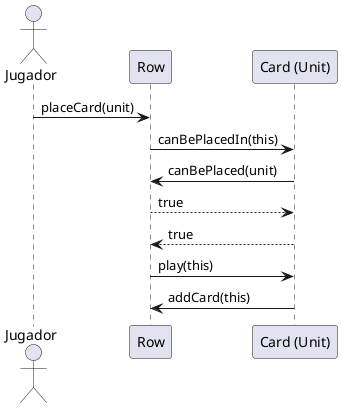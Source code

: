 @startuml
actor Jugador

participant "Row" as row
participant "Card (Unit)" as unit

Jugador -> row : placeCard(unit)
row -> unit : canBePlacedIn(this)
unit -> row : canBePlaced(unit)
row --> unit : true
row <-- unit : true

row -> unit : play(this)
unit -> row : addCard(this)
@enduml
